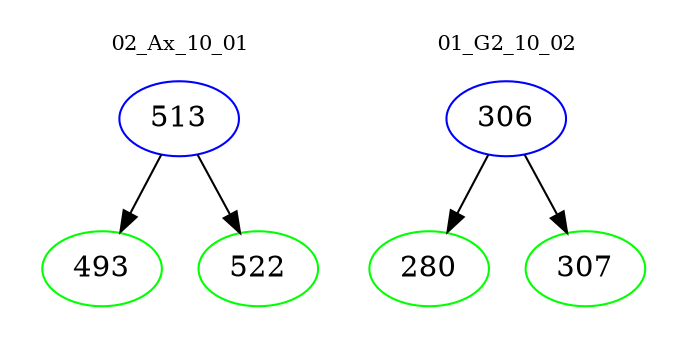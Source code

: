 digraph{
subgraph cluster_0 {
color = white
label = "02_Ax_10_01";
fontsize=10;
T0_513 [label="513", color="blue"]
T0_513 -> T0_493 [color="black"]
T0_493 [label="493", color="green"]
T0_513 -> T0_522 [color="black"]
T0_522 [label="522", color="green"]
}
subgraph cluster_1 {
color = white
label = "01_G2_10_02";
fontsize=10;
T1_306 [label="306", color="blue"]
T1_306 -> T1_280 [color="black"]
T1_280 [label="280", color="green"]
T1_306 -> T1_307 [color="black"]
T1_307 [label="307", color="green"]
}
}
